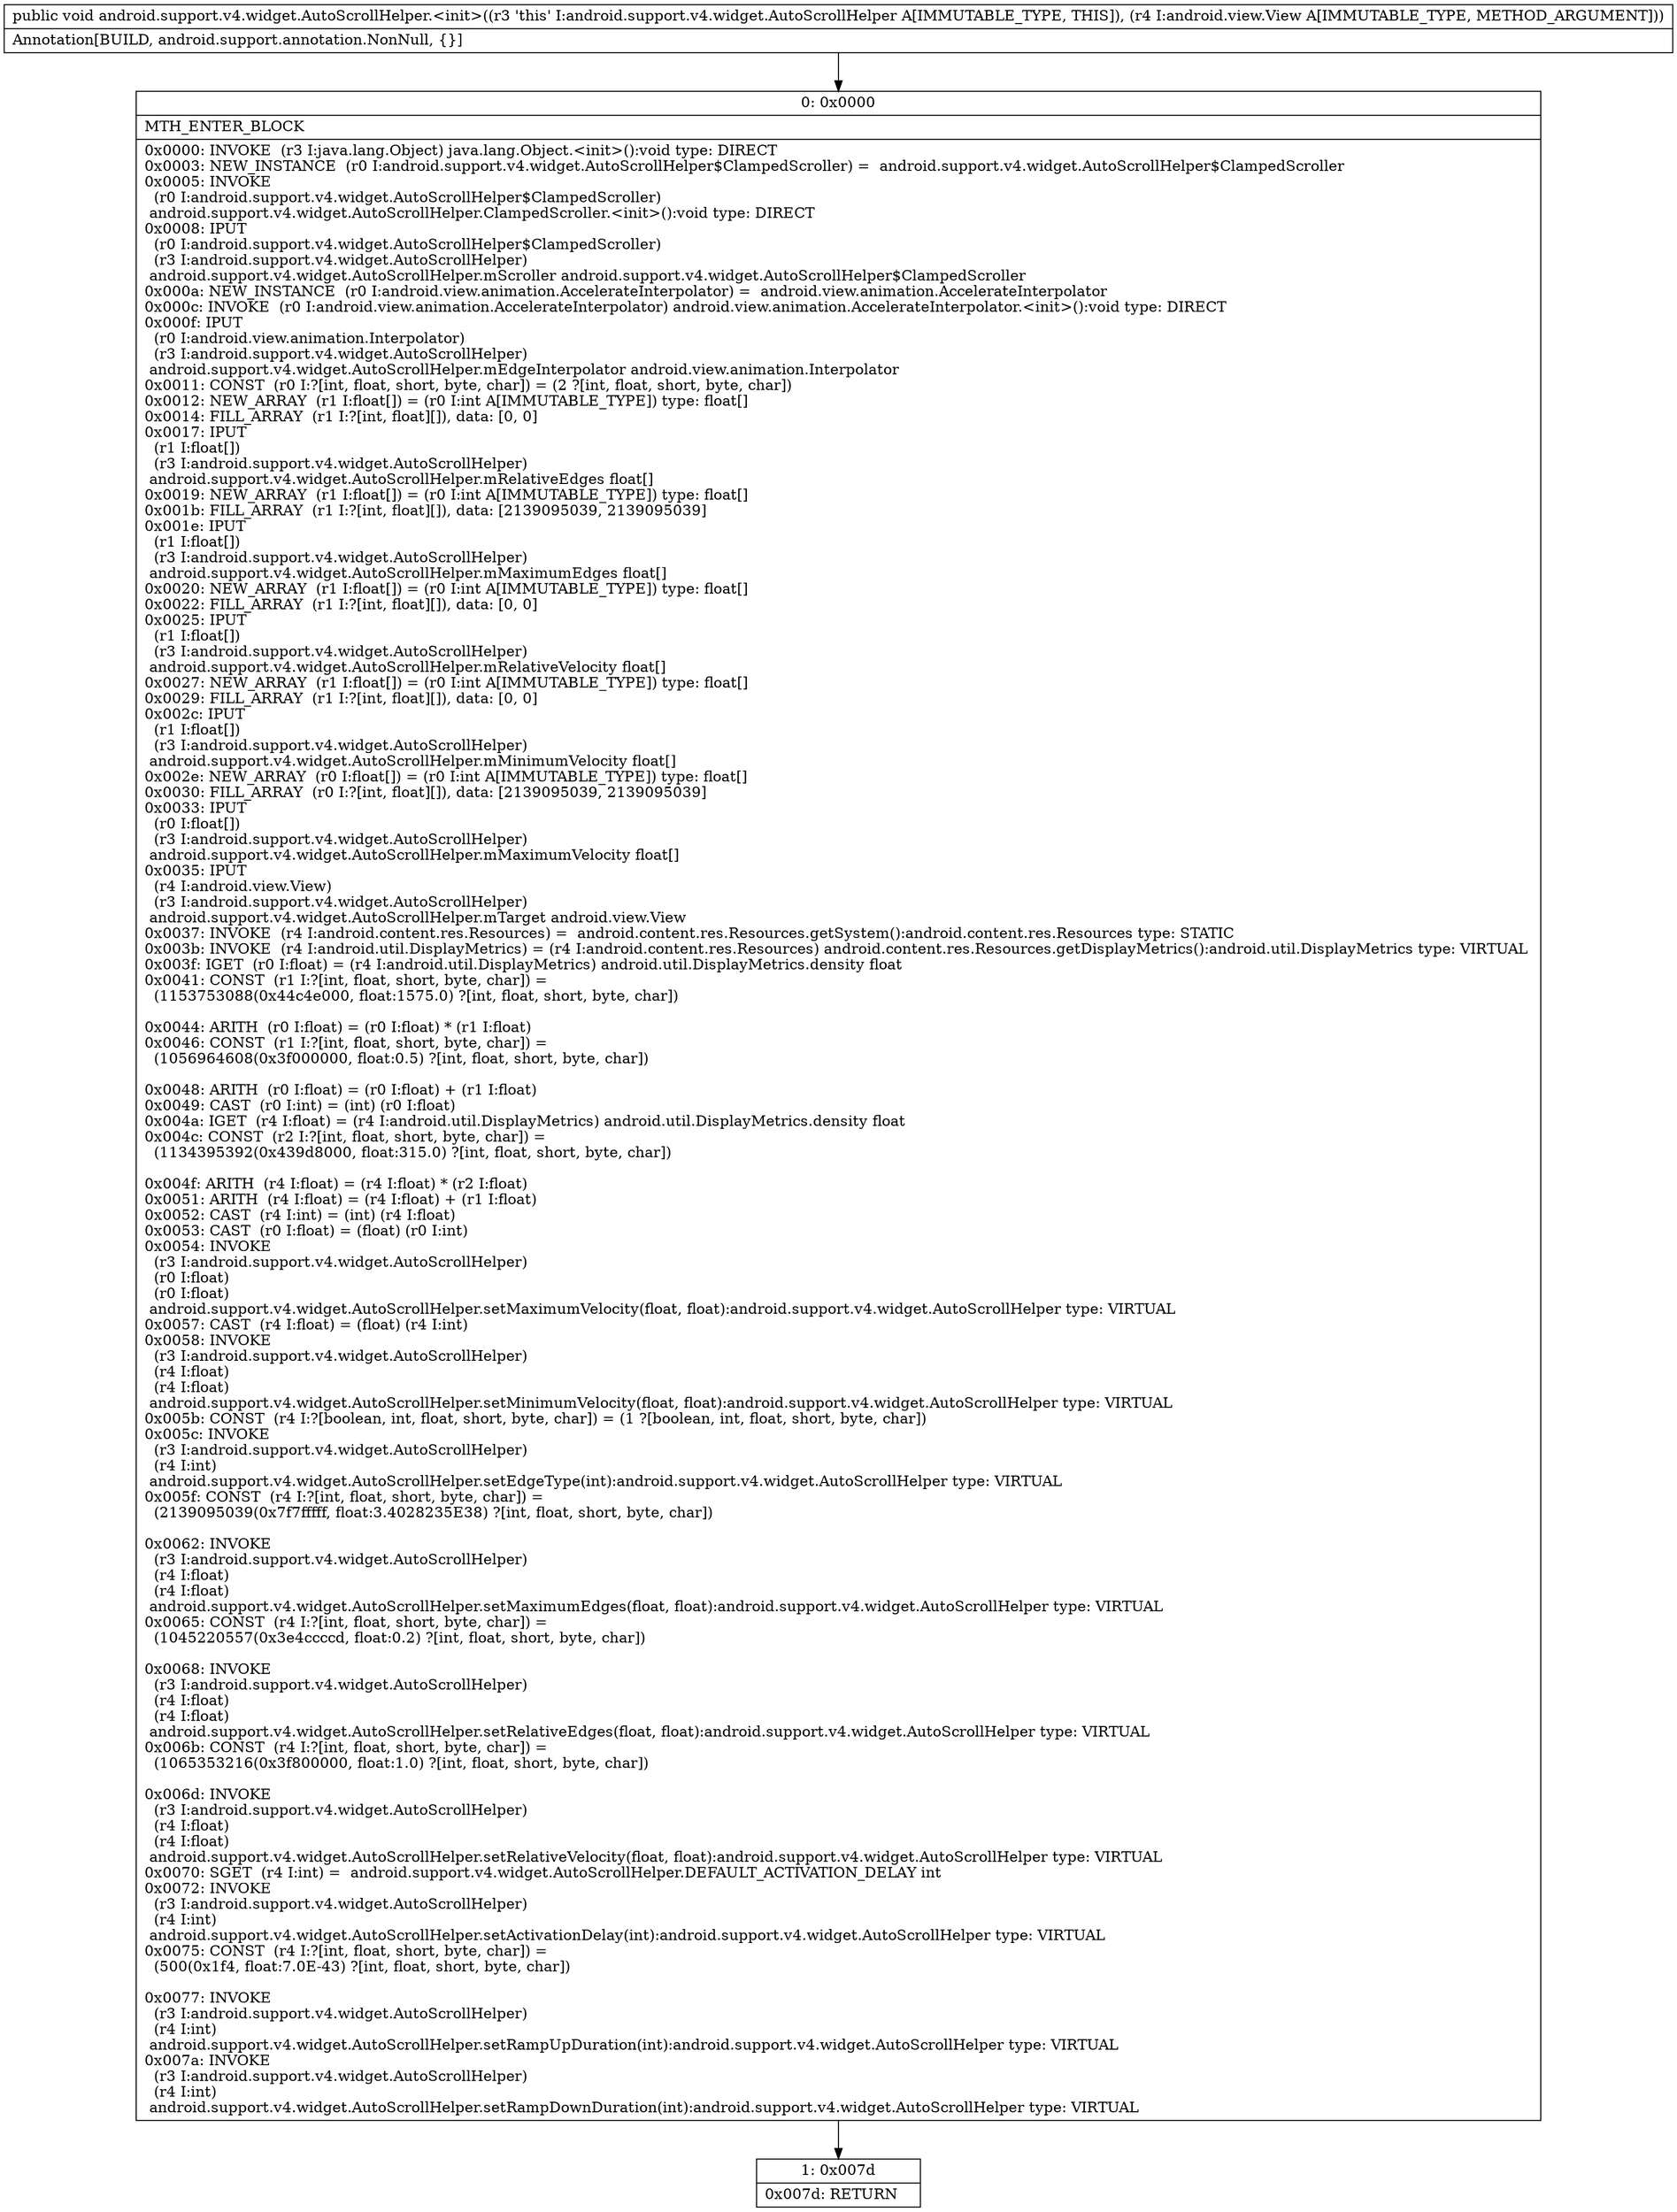 digraph "CFG forandroid.support.v4.widget.AutoScrollHelper.\<init\>(Landroid\/view\/View;)V" {
Node_0 [shape=record,label="{0\:\ 0x0000|MTH_ENTER_BLOCK\l|0x0000: INVOKE  (r3 I:java.lang.Object) java.lang.Object.\<init\>():void type: DIRECT \l0x0003: NEW_INSTANCE  (r0 I:android.support.v4.widget.AutoScrollHelper$ClampedScroller) =  android.support.v4.widget.AutoScrollHelper$ClampedScroller \l0x0005: INVOKE  \l  (r0 I:android.support.v4.widget.AutoScrollHelper$ClampedScroller)\l android.support.v4.widget.AutoScrollHelper.ClampedScroller.\<init\>():void type: DIRECT \l0x0008: IPUT  \l  (r0 I:android.support.v4.widget.AutoScrollHelper$ClampedScroller)\l  (r3 I:android.support.v4.widget.AutoScrollHelper)\l android.support.v4.widget.AutoScrollHelper.mScroller android.support.v4.widget.AutoScrollHelper$ClampedScroller \l0x000a: NEW_INSTANCE  (r0 I:android.view.animation.AccelerateInterpolator) =  android.view.animation.AccelerateInterpolator \l0x000c: INVOKE  (r0 I:android.view.animation.AccelerateInterpolator) android.view.animation.AccelerateInterpolator.\<init\>():void type: DIRECT \l0x000f: IPUT  \l  (r0 I:android.view.animation.Interpolator)\l  (r3 I:android.support.v4.widget.AutoScrollHelper)\l android.support.v4.widget.AutoScrollHelper.mEdgeInterpolator android.view.animation.Interpolator \l0x0011: CONST  (r0 I:?[int, float, short, byte, char]) = (2 ?[int, float, short, byte, char]) \l0x0012: NEW_ARRAY  (r1 I:float[]) = (r0 I:int A[IMMUTABLE_TYPE]) type: float[] \l0x0014: FILL_ARRAY  (r1 I:?[int, float][]), data: [0, 0] \l0x0017: IPUT  \l  (r1 I:float[])\l  (r3 I:android.support.v4.widget.AutoScrollHelper)\l android.support.v4.widget.AutoScrollHelper.mRelativeEdges float[] \l0x0019: NEW_ARRAY  (r1 I:float[]) = (r0 I:int A[IMMUTABLE_TYPE]) type: float[] \l0x001b: FILL_ARRAY  (r1 I:?[int, float][]), data: [2139095039, 2139095039] \l0x001e: IPUT  \l  (r1 I:float[])\l  (r3 I:android.support.v4.widget.AutoScrollHelper)\l android.support.v4.widget.AutoScrollHelper.mMaximumEdges float[] \l0x0020: NEW_ARRAY  (r1 I:float[]) = (r0 I:int A[IMMUTABLE_TYPE]) type: float[] \l0x0022: FILL_ARRAY  (r1 I:?[int, float][]), data: [0, 0] \l0x0025: IPUT  \l  (r1 I:float[])\l  (r3 I:android.support.v4.widget.AutoScrollHelper)\l android.support.v4.widget.AutoScrollHelper.mRelativeVelocity float[] \l0x0027: NEW_ARRAY  (r1 I:float[]) = (r0 I:int A[IMMUTABLE_TYPE]) type: float[] \l0x0029: FILL_ARRAY  (r1 I:?[int, float][]), data: [0, 0] \l0x002c: IPUT  \l  (r1 I:float[])\l  (r3 I:android.support.v4.widget.AutoScrollHelper)\l android.support.v4.widget.AutoScrollHelper.mMinimumVelocity float[] \l0x002e: NEW_ARRAY  (r0 I:float[]) = (r0 I:int A[IMMUTABLE_TYPE]) type: float[] \l0x0030: FILL_ARRAY  (r0 I:?[int, float][]), data: [2139095039, 2139095039] \l0x0033: IPUT  \l  (r0 I:float[])\l  (r3 I:android.support.v4.widget.AutoScrollHelper)\l android.support.v4.widget.AutoScrollHelper.mMaximumVelocity float[] \l0x0035: IPUT  \l  (r4 I:android.view.View)\l  (r3 I:android.support.v4.widget.AutoScrollHelper)\l android.support.v4.widget.AutoScrollHelper.mTarget android.view.View \l0x0037: INVOKE  (r4 I:android.content.res.Resources) =  android.content.res.Resources.getSystem():android.content.res.Resources type: STATIC \l0x003b: INVOKE  (r4 I:android.util.DisplayMetrics) = (r4 I:android.content.res.Resources) android.content.res.Resources.getDisplayMetrics():android.util.DisplayMetrics type: VIRTUAL \l0x003f: IGET  (r0 I:float) = (r4 I:android.util.DisplayMetrics) android.util.DisplayMetrics.density float \l0x0041: CONST  (r1 I:?[int, float, short, byte, char]) = \l  (1153753088(0x44c4e000, float:1575.0) ?[int, float, short, byte, char])\l \l0x0044: ARITH  (r0 I:float) = (r0 I:float) * (r1 I:float) \l0x0046: CONST  (r1 I:?[int, float, short, byte, char]) = \l  (1056964608(0x3f000000, float:0.5) ?[int, float, short, byte, char])\l \l0x0048: ARITH  (r0 I:float) = (r0 I:float) + (r1 I:float) \l0x0049: CAST  (r0 I:int) = (int) (r0 I:float) \l0x004a: IGET  (r4 I:float) = (r4 I:android.util.DisplayMetrics) android.util.DisplayMetrics.density float \l0x004c: CONST  (r2 I:?[int, float, short, byte, char]) = \l  (1134395392(0x439d8000, float:315.0) ?[int, float, short, byte, char])\l \l0x004f: ARITH  (r4 I:float) = (r4 I:float) * (r2 I:float) \l0x0051: ARITH  (r4 I:float) = (r4 I:float) + (r1 I:float) \l0x0052: CAST  (r4 I:int) = (int) (r4 I:float) \l0x0053: CAST  (r0 I:float) = (float) (r0 I:int) \l0x0054: INVOKE  \l  (r3 I:android.support.v4.widget.AutoScrollHelper)\l  (r0 I:float)\l  (r0 I:float)\l android.support.v4.widget.AutoScrollHelper.setMaximumVelocity(float, float):android.support.v4.widget.AutoScrollHelper type: VIRTUAL \l0x0057: CAST  (r4 I:float) = (float) (r4 I:int) \l0x0058: INVOKE  \l  (r3 I:android.support.v4.widget.AutoScrollHelper)\l  (r4 I:float)\l  (r4 I:float)\l android.support.v4.widget.AutoScrollHelper.setMinimumVelocity(float, float):android.support.v4.widget.AutoScrollHelper type: VIRTUAL \l0x005b: CONST  (r4 I:?[boolean, int, float, short, byte, char]) = (1 ?[boolean, int, float, short, byte, char]) \l0x005c: INVOKE  \l  (r3 I:android.support.v4.widget.AutoScrollHelper)\l  (r4 I:int)\l android.support.v4.widget.AutoScrollHelper.setEdgeType(int):android.support.v4.widget.AutoScrollHelper type: VIRTUAL \l0x005f: CONST  (r4 I:?[int, float, short, byte, char]) = \l  (2139095039(0x7f7fffff, float:3.4028235E38) ?[int, float, short, byte, char])\l \l0x0062: INVOKE  \l  (r3 I:android.support.v4.widget.AutoScrollHelper)\l  (r4 I:float)\l  (r4 I:float)\l android.support.v4.widget.AutoScrollHelper.setMaximumEdges(float, float):android.support.v4.widget.AutoScrollHelper type: VIRTUAL \l0x0065: CONST  (r4 I:?[int, float, short, byte, char]) = \l  (1045220557(0x3e4ccccd, float:0.2) ?[int, float, short, byte, char])\l \l0x0068: INVOKE  \l  (r3 I:android.support.v4.widget.AutoScrollHelper)\l  (r4 I:float)\l  (r4 I:float)\l android.support.v4.widget.AutoScrollHelper.setRelativeEdges(float, float):android.support.v4.widget.AutoScrollHelper type: VIRTUAL \l0x006b: CONST  (r4 I:?[int, float, short, byte, char]) = \l  (1065353216(0x3f800000, float:1.0) ?[int, float, short, byte, char])\l \l0x006d: INVOKE  \l  (r3 I:android.support.v4.widget.AutoScrollHelper)\l  (r4 I:float)\l  (r4 I:float)\l android.support.v4.widget.AutoScrollHelper.setRelativeVelocity(float, float):android.support.v4.widget.AutoScrollHelper type: VIRTUAL \l0x0070: SGET  (r4 I:int) =  android.support.v4.widget.AutoScrollHelper.DEFAULT_ACTIVATION_DELAY int \l0x0072: INVOKE  \l  (r3 I:android.support.v4.widget.AutoScrollHelper)\l  (r4 I:int)\l android.support.v4.widget.AutoScrollHelper.setActivationDelay(int):android.support.v4.widget.AutoScrollHelper type: VIRTUAL \l0x0075: CONST  (r4 I:?[int, float, short, byte, char]) = \l  (500(0x1f4, float:7.0E\-43) ?[int, float, short, byte, char])\l \l0x0077: INVOKE  \l  (r3 I:android.support.v4.widget.AutoScrollHelper)\l  (r4 I:int)\l android.support.v4.widget.AutoScrollHelper.setRampUpDuration(int):android.support.v4.widget.AutoScrollHelper type: VIRTUAL \l0x007a: INVOKE  \l  (r3 I:android.support.v4.widget.AutoScrollHelper)\l  (r4 I:int)\l android.support.v4.widget.AutoScrollHelper.setRampDownDuration(int):android.support.v4.widget.AutoScrollHelper type: VIRTUAL \l}"];
Node_1 [shape=record,label="{1\:\ 0x007d|0x007d: RETURN   \l}"];
MethodNode[shape=record,label="{public void android.support.v4.widget.AutoScrollHelper.\<init\>((r3 'this' I:android.support.v4.widget.AutoScrollHelper A[IMMUTABLE_TYPE, THIS]), (r4 I:android.view.View A[IMMUTABLE_TYPE, METHOD_ARGUMENT]))  | Annotation[BUILD, android.support.annotation.NonNull, \{\}]\l}"];
MethodNode -> Node_0;
Node_0 -> Node_1;
}

